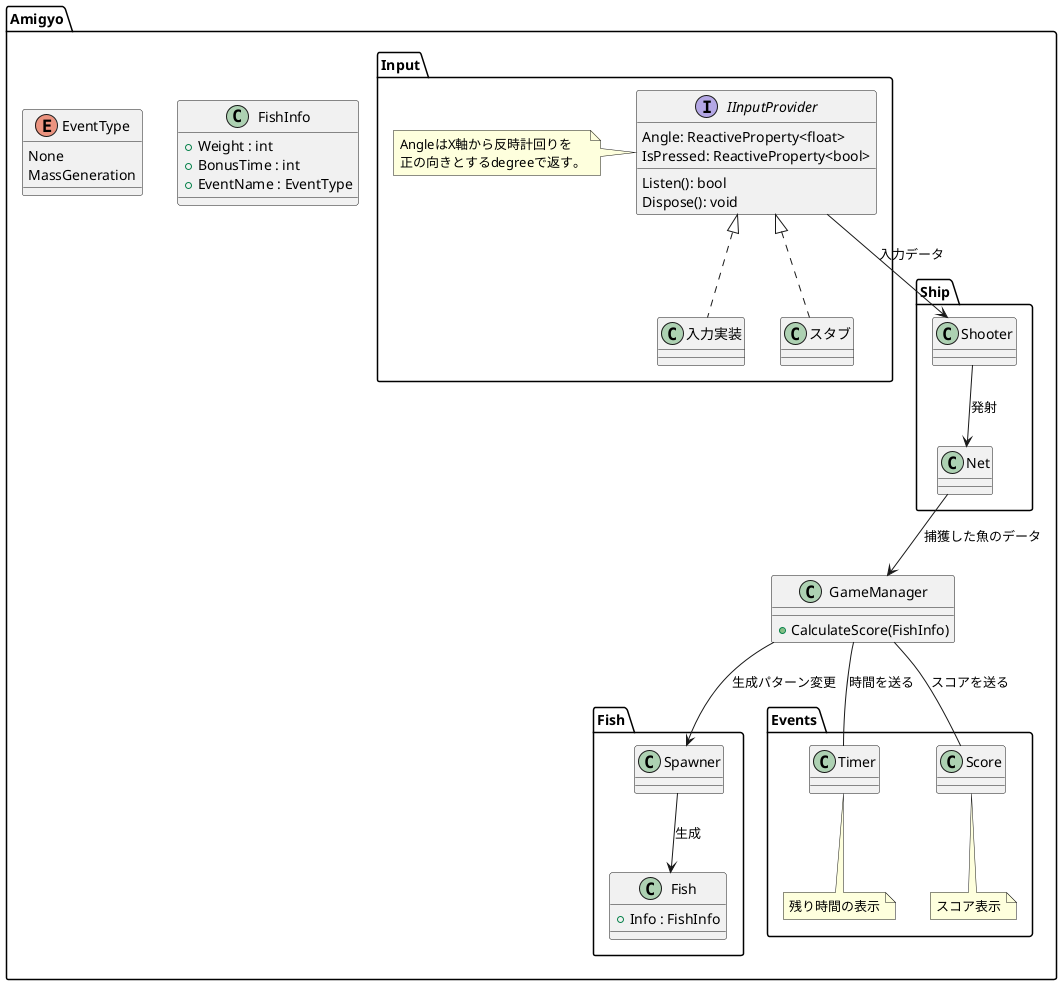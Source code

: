 @startuml Amigyo-class

namespace Amigyo {

    namespace Input {
        interface IInputProvider {
            Angle: ReactiveProperty<float>
            IsPressed: ReactiveProperty<bool>
            Listen(): bool
            Dispose(): void
        }
        note left
        AngleはX軸から反時計回りを
        正の向きとするdegreeで返す。
        end note

        IInputProvider <|.. 入力実装
        IInputProvider <|.. スタブ
    }

    namespace Fish{
        class Spawner{

        }
        abstract class Fish

        Spawner --> Fish : 生成

        class Fish{
            + Info : FishInfo
        }
    }

    class GameManager{
        + CalculateScore(FishInfo)
    }

    class FishInfo{
        + Weight : int
        + BonusTime : int
        + EventName : EventType
    }

    enum EventType{
        None
        MassGeneration
    }

    namespace Events{

        class Timer{

        }
        note bottom : 残り時間の表示

        class Score{

        }
        note bottom : スコア表示
    }

    namespace Ship{
        class Shooter{

        }
        class Net

        Shooter --> Net : 発射
    }

    GameManager -- Amigyo.Events.Timer : 時間を送る
    GameManager -- Amigyo.Events.Score : スコアを送る
    GameManager --> Amigyo.Fish.Spawner : 生成パターン変更
    Amigyo.Ship.Net --> GameManager : 捕獲した魚のデータ
    Amigyo.Input.IInputProvider --> Amigyo.Ship.Shooter : 入力データ
}
@enduml